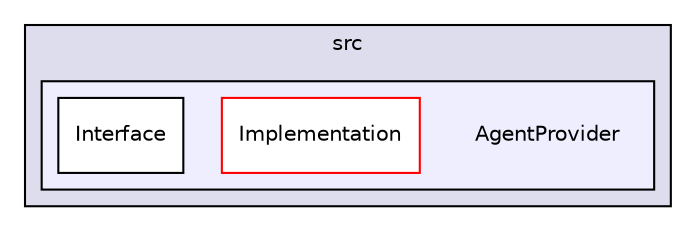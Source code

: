 digraph "D:/Work/Programmieren/Java/D-MARLA/Implementation/MARLA-Client/AgentProvider/src/AgentProvider" {
  compound=true
  node [ fontsize="10", fontname="Helvetica"];
  edge [ labelfontsize="10", labelfontname="Helvetica"];
  subgraph clusterdir_97d0a428cb47072092c6fe85dc1edcee {
    graph [ bgcolor="#ddddee", pencolor="black", label="src" fontname="Helvetica", fontsize="10", URL="dir_97d0a428cb47072092c6fe85dc1edcee.html"]
  subgraph clusterdir_657d8a69760e209deb82f7601d90e740 {
    graph [ bgcolor="#eeeeff", pencolor="black", label="" URL="dir_657d8a69760e209deb82f7601d90e740.html"];
    dir_657d8a69760e209deb82f7601d90e740 [shape=plaintext label="AgentProvider"];
    dir_53795efd05e10d13a6beef1c5a41c4f7 [shape=box label="Implementation" color="red" fillcolor="white" style="filled" URL="dir_53795efd05e10d13a6beef1c5a41c4f7.html"];
    dir_551c97dc33edd84911c55feb6a18b80a [shape=box label="Interface" color="black" fillcolor="white" style="filled" URL="dir_551c97dc33edd84911c55feb6a18b80a.html"];
  }
  }
}
